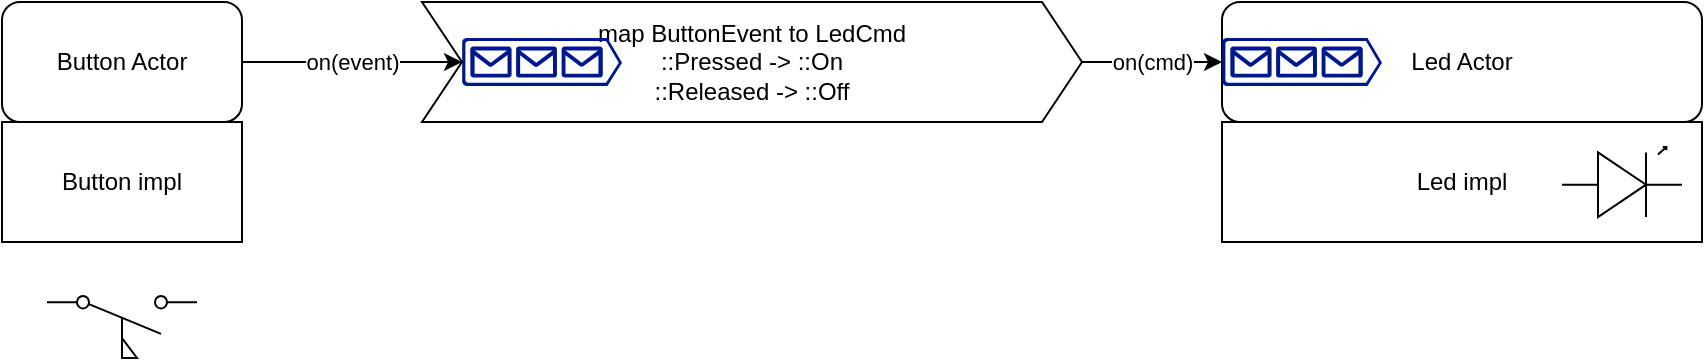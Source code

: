 <mxfile version="22.1.3" type="github">
  <diagram name="Page-1" id="AB2-RqPan7s7Oi3b3zdZ">
    <mxGraphModel dx="1087" dy="860" grid="1" gridSize="10" guides="1" tooltips="1" connect="1" arrows="1" fold="1" page="1" pageScale="1" pageWidth="850" pageHeight="1100" math="0" shadow="0">
      <root>
        <mxCell id="0" />
        <mxCell id="1" parent="0" />
        <mxCell id="lnrG6g8sfzoV3Xq925rh-9" value="on(event)" style="edgeStyle=orthogonalEdgeStyle;rounded=0;orthogonalLoop=1;jettySize=auto;html=1;exitX=1;exitY=0.5;exitDx=0;exitDy=0;entryX=0;entryY=0.5;entryDx=0;entryDy=0;entryPerimeter=0;" edge="1" parent="1" source="lnrG6g8sfzoV3Xq925rh-1" target="lnrG6g8sfzoV3Xq925rh-8">
          <mxGeometry relative="1" as="geometry">
            <mxPoint x="240" y="540" as="targetPoint" />
          </mxGeometry>
        </mxCell>
        <mxCell id="lnrG6g8sfzoV3Xq925rh-1" value="Button Actor" style="rounded=1;whiteSpace=wrap;html=1;" vertex="1" parent="1">
          <mxGeometry x="80" y="380" width="120" height="60" as="geometry" />
        </mxCell>
        <mxCell id="lnrG6g8sfzoV3Xq925rh-2" value="Led Actor" style="rounded=1;whiteSpace=wrap;html=1;" vertex="1" parent="1">
          <mxGeometry x="690" y="380" width="240" height="60" as="geometry" />
        </mxCell>
        <mxCell id="lnrG6g8sfzoV3Xq925rh-3" value="map ButtonEvent to LedCmd&lt;br&gt;::Pressed -&amp;gt; ::On&lt;br&gt;::Released -&amp;gt; ::Off" style="shape=step;perimeter=stepPerimeter;whiteSpace=wrap;html=1;fixedSize=1;" vertex="1" parent="1">
          <mxGeometry x="290" y="380" width="330" height="60" as="geometry" />
        </mxCell>
        <mxCell id="lnrG6g8sfzoV3Xq925rh-4" value="Button impl" style="rounded=0;whiteSpace=wrap;html=1;" vertex="1" parent="1">
          <mxGeometry x="80" y="440" width="120" height="60" as="geometry" />
        </mxCell>
        <mxCell id="lnrG6g8sfzoV3Xq925rh-5" value="Led impl" style="rounded=0;whiteSpace=wrap;html=1;" vertex="1" parent="1">
          <mxGeometry x="690" y="440" width="240" height="60" as="geometry" />
        </mxCell>
        <mxCell id="lnrG6g8sfzoV3Xq925rh-8" value="" style="sketch=0;aspect=fixed;pointerEvents=1;shadow=0;dashed=0;html=1;strokeColor=none;labelPosition=center;verticalLabelPosition=bottom;verticalAlign=top;align=center;fillColor=#00188D;shape=mxgraph.azure.queue_generic" vertex="1" parent="1">
          <mxGeometry x="310" y="398" width="80" height="24" as="geometry" />
        </mxCell>
        <mxCell id="lnrG6g8sfzoV3Xq925rh-10" value="" style="sketch=0;aspect=fixed;pointerEvents=1;shadow=0;dashed=0;html=1;strokeColor=none;labelPosition=center;verticalLabelPosition=bottom;verticalAlign=top;align=center;fillColor=#00188D;shape=mxgraph.azure.queue_generic" vertex="1" parent="1">
          <mxGeometry x="690" y="398" width="80" height="24" as="geometry" />
        </mxCell>
        <mxCell id="lnrG6g8sfzoV3Xq925rh-12" value="" style="verticalLabelPosition=bottom;shadow=0;dashed=0;align=center;html=1;verticalAlign=top;shape=mxgraph.electrical.opto_electronics.led_1;pointerEvents=1;" vertex="1" parent="1">
          <mxGeometry x="860" y="452.5" width="60" height="35" as="geometry" />
        </mxCell>
        <mxCell id="lnrG6g8sfzoV3Xq925rh-13" value="on(cmd)" style="edgeStyle=orthogonalEdgeStyle;rounded=0;orthogonalLoop=1;jettySize=auto;html=1;exitX=1;exitY=0.5;exitDx=0;exitDy=0;entryX=0;entryY=0.5;entryDx=0;entryDy=0;entryPerimeter=0;" edge="1" parent="1" source="lnrG6g8sfzoV3Xq925rh-3" target="lnrG6g8sfzoV3Xq925rh-10">
          <mxGeometry relative="1" as="geometry" />
        </mxCell>
        <mxCell id="lnrG6g8sfzoV3Xq925rh-14" value="" style="html=1;shape=mxgraph.electrical.electro-mechanical.flowActuatedSwitch;aspect=fixed;elSwitchState=off;" vertex="1" parent="1">
          <mxGeometry x="102.5" y="527" width="75" height="31" as="geometry" />
        </mxCell>
      </root>
    </mxGraphModel>
  </diagram>
</mxfile>
